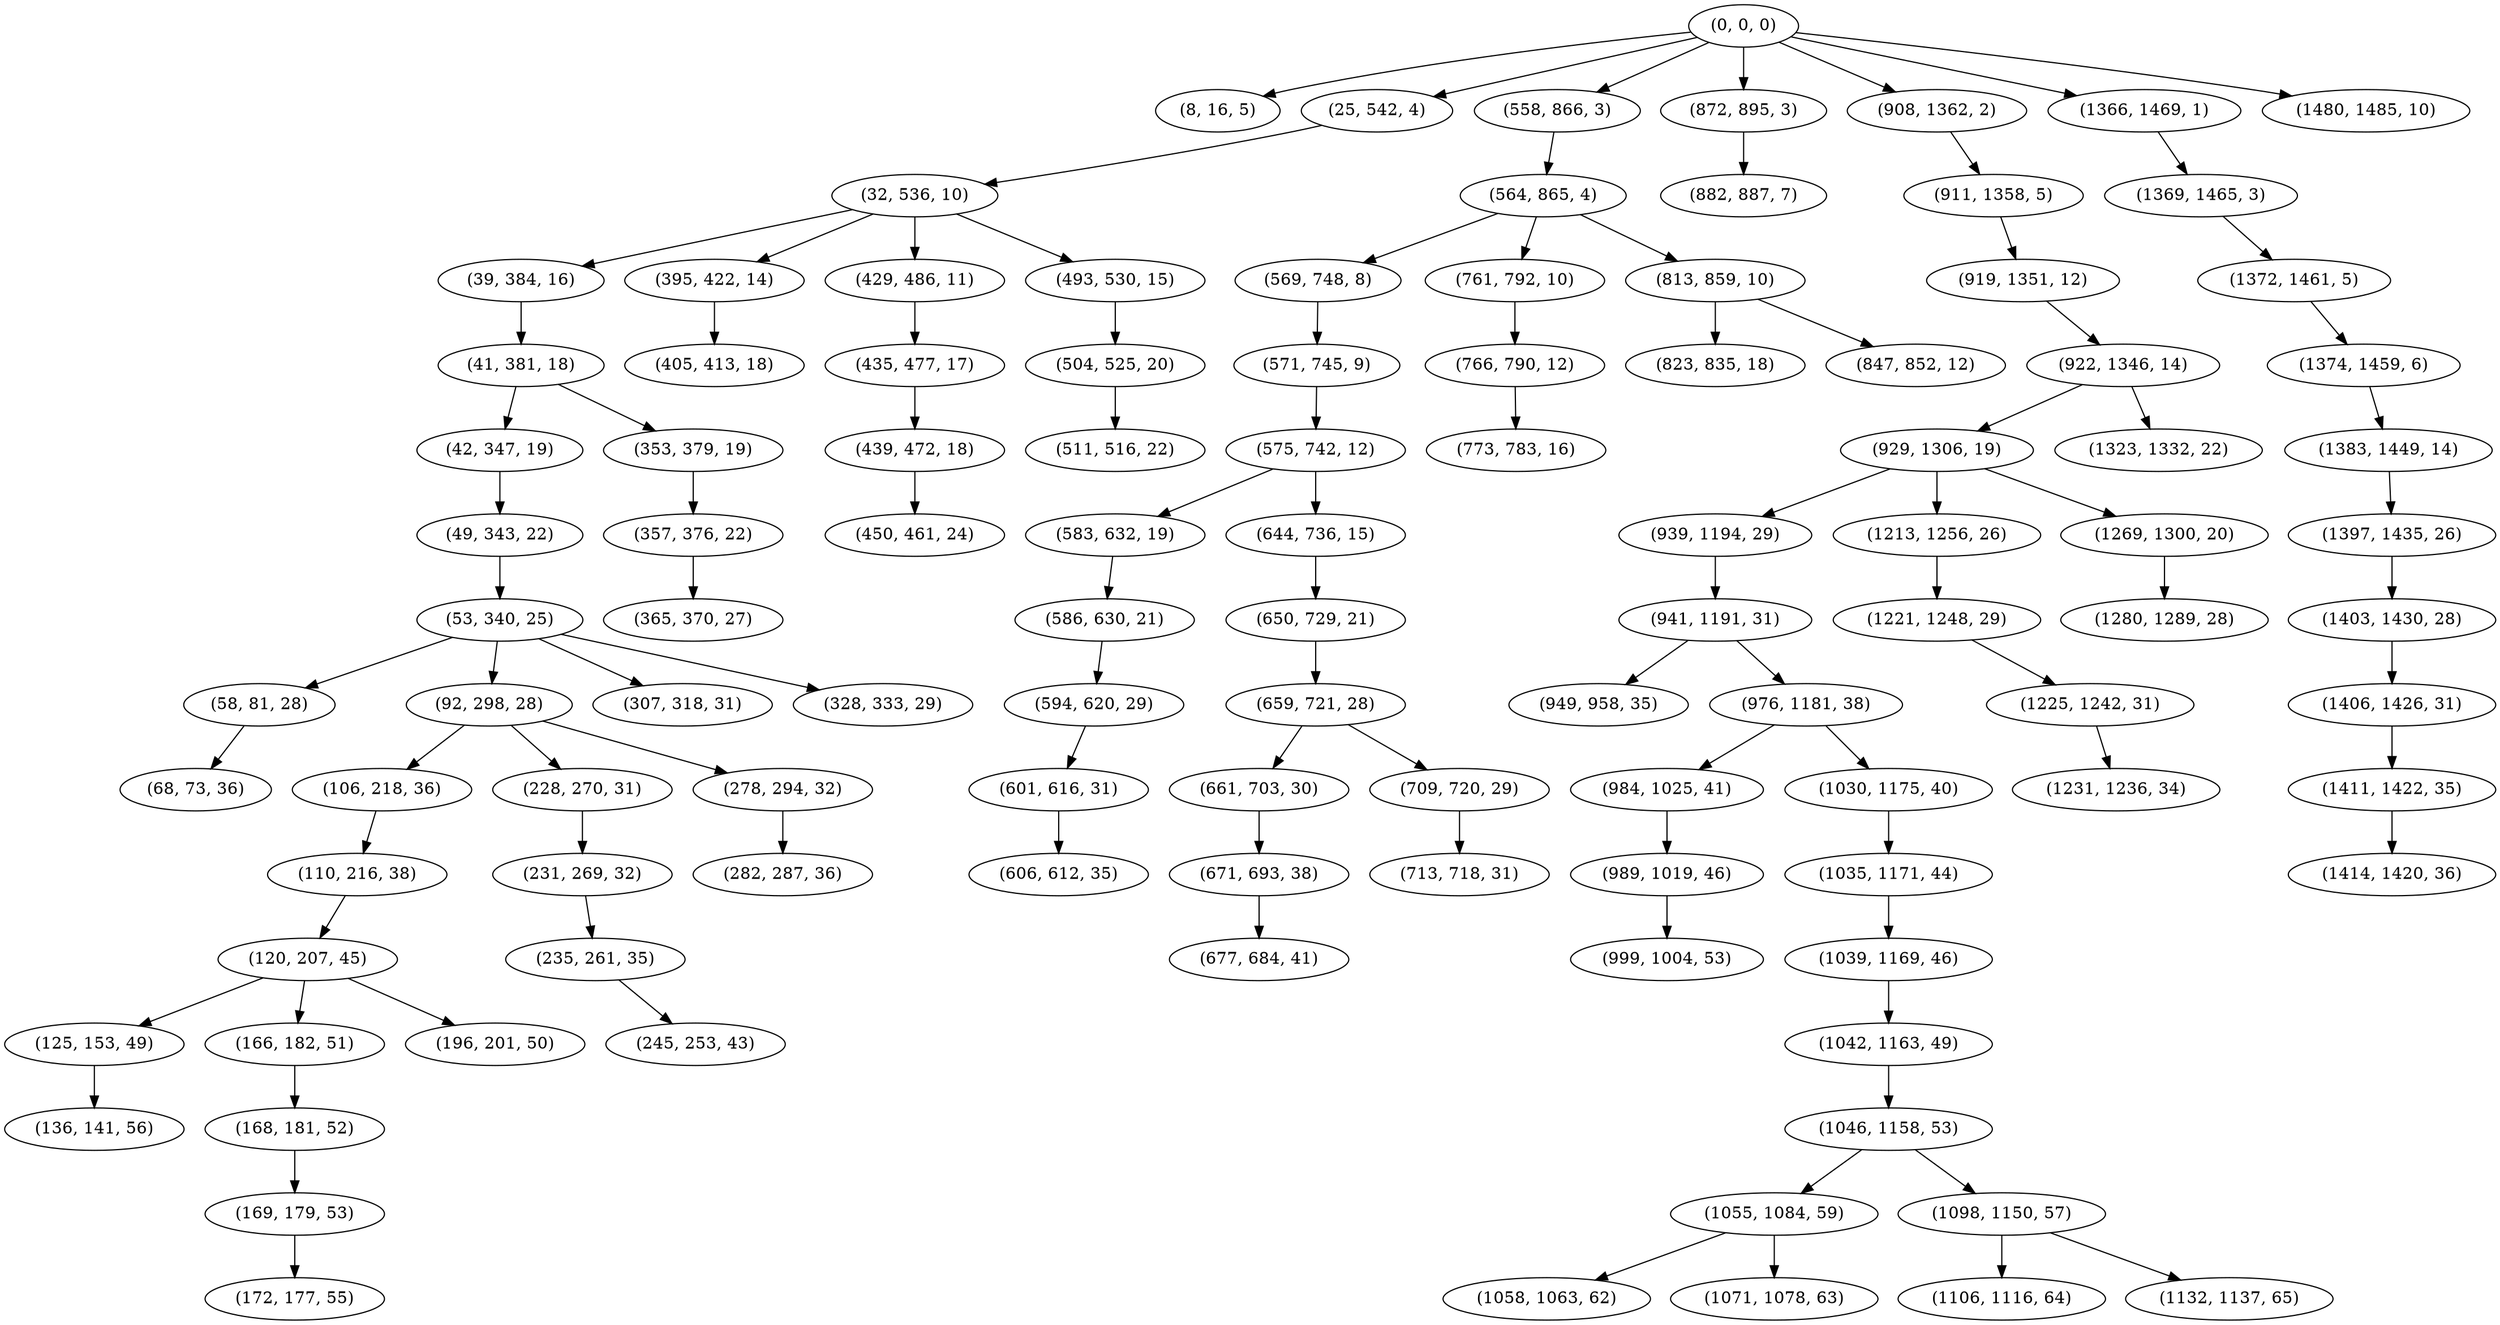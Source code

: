 digraph tree {
    "(0, 0, 0)";
    "(8, 16, 5)";
    "(25, 542, 4)";
    "(32, 536, 10)";
    "(39, 384, 16)";
    "(41, 381, 18)";
    "(42, 347, 19)";
    "(49, 343, 22)";
    "(53, 340, 25)";
    "(58, 81, 28)";
    "(68, 73, 36)";
    "(92, 298, 28)";
    "(106, 218, 36)";
    "(110, 216, 38)";
    "(120, 207, 45)";
    "(125, 153, 49)";
    "(136, 141, 56)";
    "(166, 182, 51)";
    "(168, 181, 52)";
    "(169, 179, 53)";
    "(172, 177, 55)";
    "(196, 201, 50)";
    "(228, 270, 31)";
    "(231, 269, 32)";
    "(235, 261, 35)";
    "(245, 253, 43)";
    "(278, 294, 32)";
    "(282, 287, 36)";
    "(307, 318, 31)";
    "(328, 333, 29)";
    "(353, 379, 19)";
    "(357, 376, 22)";
    "(365, 370, 27)";
    "(395, 422, 14)";
    "(405, 413, 18)";
    "(429, 486, 11)";
    "(435, 477, 17)";
    "(439, 472, 18)";
    "(450, 461, 24)";
    "(493, 530, 15)";
    "(504, 525, 20)";
    "(511, 516, 22)";
    "(558, 866, 3)";
    "(564, 865, 4)";
    "(569, 748, 8)";
    "(571, 745, 9)";
    "(575, 742, 12)";
    "(583, 632, 19)";
    "(586, 630, 21)";
    "(594, 620, 29)";
    "(601, 616, 31)";
    "(606, 612, 35)";
    "(644, 736, 15)";
    "(650, 729, 21)";
    "(659, 721, 28)";
    "(661, 703, 30)";
    "(671, 693, 38)";
    "(677, 684, 41)";
    "(709, 720, 29)";
    "(713, 718, 31)";
    "(761, 792, 10)";
    "(766, 790, 12)";
    "(773, 783, 16)";
    "(813, 859, 10)";
    "(823, 835, 18)";
    "(847, 852, 12)";
    "(872, 895, 3)";
    "(882, 887, 7)";
    "(908, 1362, 2)";
    "(911, 1358, 5)";
    "(919, 1351, 12)";
    "(922, 1346, 14)";
    "(929, 1306, 19)";
    "(939, 1194, 29)";
    "(941, 1191, 31)";
    "(949, 958, 35)";
    "(976, 1181, 38)";
    "(984, 1025, 41)";
    "(989, 1019, 46)";
    "(999, 1004, 53)";
    "(1030, 1175, 40)";
    "(1035, 1171, 44)";
    "(1039, 1169, 46)";
    "(1042, 1163, 49)";
    "(1046, 1158, 53)";
    "(1055, 1084, 59)";
    "(1058, 1063, 62)";
    "(1071, 1078, 63)";
    "(1098, 1150, 57)";
    "(1106, 1116, 64)";
    "(1132, 1137, 65)";
    "(1213, 1256, 26)";
    "(1221, 1248, 29)";
    "(1225, 1242, 31)";
    "(1231, 1236, 34)";
    "(1269, 1300, 20)";
    "(1280, 1289, 28)";
    "(1323, 1332, 22)";
    "(1366, 1469, 1)";
    "(1369, 1465, 3)";
    "(1372, 1461, 5)";
    "(1374, 1459, 6)";
    "(1383, 1449, 14)";
    "(1397, 1435, 26)";
    "(1403, 1430, 28)";
    "(1406, 1426, 31)";
    "(1411, 1422, 35)";
    "(1414, 1420, 36)";
    "(1480, 1485, 10)";
    "(0, 0, 0)" -> "(8, 16, 5)";
    "(0, 0, 0)" -> "(25, 542, 4)";
    "(0, 0, 0)" -> "(558, 866, 3)";
    "(0, 0, 0)" -> "(872, 895, 3)";
    "(0, 0, 0)" -> "(908, 1362, 2)";
    "(0, 0, 0)" -> "(1366, 1469, 1)";
    "(0, 0, 0)" -> "(1480, 1485, 10)";
    "(25, 542, 4)" -> "(32, 536, 10)";
    "(32, 536, 10)" -> "(39, 384, 16)";
    "(32, 536, 10)" -> "(395, 422, 14)";
    "(32, 536, 10)" -> "(429, 486, 11)";
    "(32, 536, 10)" -> "(493, 530, 15)";
    "(39, 384, 16)" -> "(41, 381, 18)";
    "(41, 381, 18)" -> "(42, 347, 19)";
    "(41, 381, 18)" -> "(353, 379, 19)";
    "(42, 347, 19)" -> "(49, 343, 22)";
    "(49, 343, 22)" -> "(53, 340, 25)";
    "(53, 340, 25)" -> "(58, 81, 28)";
    "(53, 340, 25)" -> "(92, 298, 28)";
    "(53, 340, 25)" -> "(307, 318, 31)";
    "(53, 340, 25)" -> "(328, 333, 29)";
    "(58, 81, 28)" -> "(68, 73, 36)";
    "(92, 298, 28)" -> "(106, 218, 36)";
    "(92, 298, 28)" -> "(228, 270, 31)";
    "(92, 298, 28)" -> "(278, 294, 32)";
    "(106, 218, 36)" -> "(110, 216, 38)";
    "(110, 216, 38)" -> "(120, 207, 45)";
    "(120, 207, 45)" -> "(125, 153, 49)";
    "(120, 207, 45)" -> "(166, 182, 51)";
    "(120, 207, 45)" -> "(196, 201, 50)";
    "(125, 153, 49)" -> "(136, 141, 56)";
    "(166, 182, 51)" -> "(168, 181, 52)";
    "(168, 181, 52)" -> "(169, 179, 53)";
    "(169, 179, 53)" -> "(172, 177, 55)";
    "(228, 270, 31)" -> "(231, 269, 32)";
    "(231, 269, 32)" -> "(235, 261, 35)";
    "(235, 261, 35)" -> "(245, 253, 43)";
    "(278, 294, 32)" -> "(282, 287, 36)";
    "(353, 379, 19)" -> "(357, 376, 22)";
    "(357, 376, 22)" -> "(365, 370, 27)";
    "(395, 422, 14)" -> "(405, 413, 18)";
    "(429, 486, 11)" -> "(435, 477, 17)";
    "(435, 477, 17)" -> "(439, 472, 18)";
    "(439, 472, 18)" -> "(450, 461, 24)";
    "(493, 530, 15)" -> "(504, 525, 20)";
    "(504, 525, 20)" -> "(511, 516, 22)";
    "(558, 866, 3)" -> "(564, 865, 4)";
    "(564, 865, 4)" -> "(569, 748, 8)";
    "(564, 865, 4)" -> "(761, 792, 10)";
    "(564, 865, 4)" -> "(813, 859, 10)";
    "(569, 748, 8)" -> "(571, 745, 9)";
    "(571, 745, 9)" -> "(575, 742, 12)";
    "(575, 742, 12)" -> "(583, 632, 19)";
    "(575, 742, 12)" -> "(644, 736, 15)";
    "(583, 632, 19)" -> "(586, 630, 21)";
    "(586, 630, 21)" -> "(594, 620, 29)";
    "(594, 620, 29)" -> "(601, 616, 31)";
    "(601, 616, 31)" -> "(606, 612, 35)";
    "(644, 736, 15)" -> "(650, 729, 21)";
    "(650, 729, 21)" -> "(659, 721, 28)";
    "(659, 721, 28)" -> "(661, 703, 30)";
    "(659, 721, 28)" -> "(709, 720, 29)";
    "(661, 703, 30)" -> "(671, 693, 38)";
    "(671, 693, 38)" -> "(677, 684, 41)";
    "(709, 720, 29)" -> "(713, 718, 31)";
    "(761, 792, 10)" -> "(766, 790, 12)";
    "(766, 790, 12)" -> "(773, 783, 16)";
    "(813, 859, 10)" -> "(823, 835, 18)";
    "(813, 859, 10)" -> "(847, 852, 12)";
    "(872, 895, 3)" -> "(882, 887, 7)";
    "(908, 1362, 2)" -> "(911, 1358, 5)";
    "(911, 1358, 5)" -> "(919, 1351, 12)";
    "(919, 1351, 12)" -> "(922, 1346, 14)";
    "(922, 1346, 14)" -> "(929, 1306, 19)";
    "(922, 1346, 14)" -> "(1323, 1332, 22)";
    "(929, 1306, 19)" -> "(939, 1194, 29)";
    "(929, 1306, 19)" -> "(1213, 1256, 26)";
    "(929, 1306, 19)" -> "(1269, 1300, 20)";
    "(939, 1194, 29)" -> "(941, 1191, 31)";
    "(941, 1191, 31)" -> "(949, 958, 35)";
    "(941, 1191, 31)" -> "(976, 1181, 38)";
    "(976, 1181, 38)" -> "(984, 1025, 41)";
    "(976, 1181, 38)" -> "(1030, 1175, 40)";
    "(984, 1025, 41)" -> "(989, 1019, 46)";
    "(989, 1019, 46)" -> "(999, 1004, 53)";
    "(1030, 1175, 40)" -> "(1035, 1171, 44)";
    "(1035, 1171, 44)" -> "(1039, 1169, 46)";
    "(1039, 1169, 46)" -> "(1042, 1163, 49)";
    "(1042, 1163, 49)" -> "(1046, 1158, 53)";
    "(1046, 1158, 53)" -> "(1055, 1084, 59)";
    "(1046, 1158, 53)" -> "(1098, 1150, 57)";
    "(1055, 1084, 59)" -> "(1058, 1063, 62)";
    "(1055, 1084, 59)" -> "(1071, 1078, 63)";
    "(1098, 1150, 57)" -> "(1106, 1116, 64)";
    "(1098, 1150, 57)" -> "(1132, 1137, 65)";
    "(1213, 1256, 26)" -> "(1221, 1248, 29)";
    "(1221, 1248, 29)" -> "(1225, 1242, 31)";
    "(1225, 1242, 31)" -> "(1231, 1236, 34)";
    "(1269, 1300, 20)" -> "(1280, 1289, 28)";
    "(1366, 1469, 1)" -> "(1369, 1465, 3)";
    "(1369, 1465, 3)" -> "(1372, 1461, 5)";
    "(1372, 1461, 5)" -> "(1374, 1459, 6)";
    "(1374, 1459, 6)" -> "(1383, 1449, 14)";
    "(1383, 1449, 14)" -> "(1397, 1435, 26)";
    "(1397, 1435, 26)" -> "(1403, 1430, 28)";
    "(1403, 1430, 28)" -> "(1406, 1426, 31)";
    "(1406, 1426, 31)" -> "(1411, 1422, 35)";
    "(1411, 1422, 35)" -> "(1414, 1420, 36)";
}
